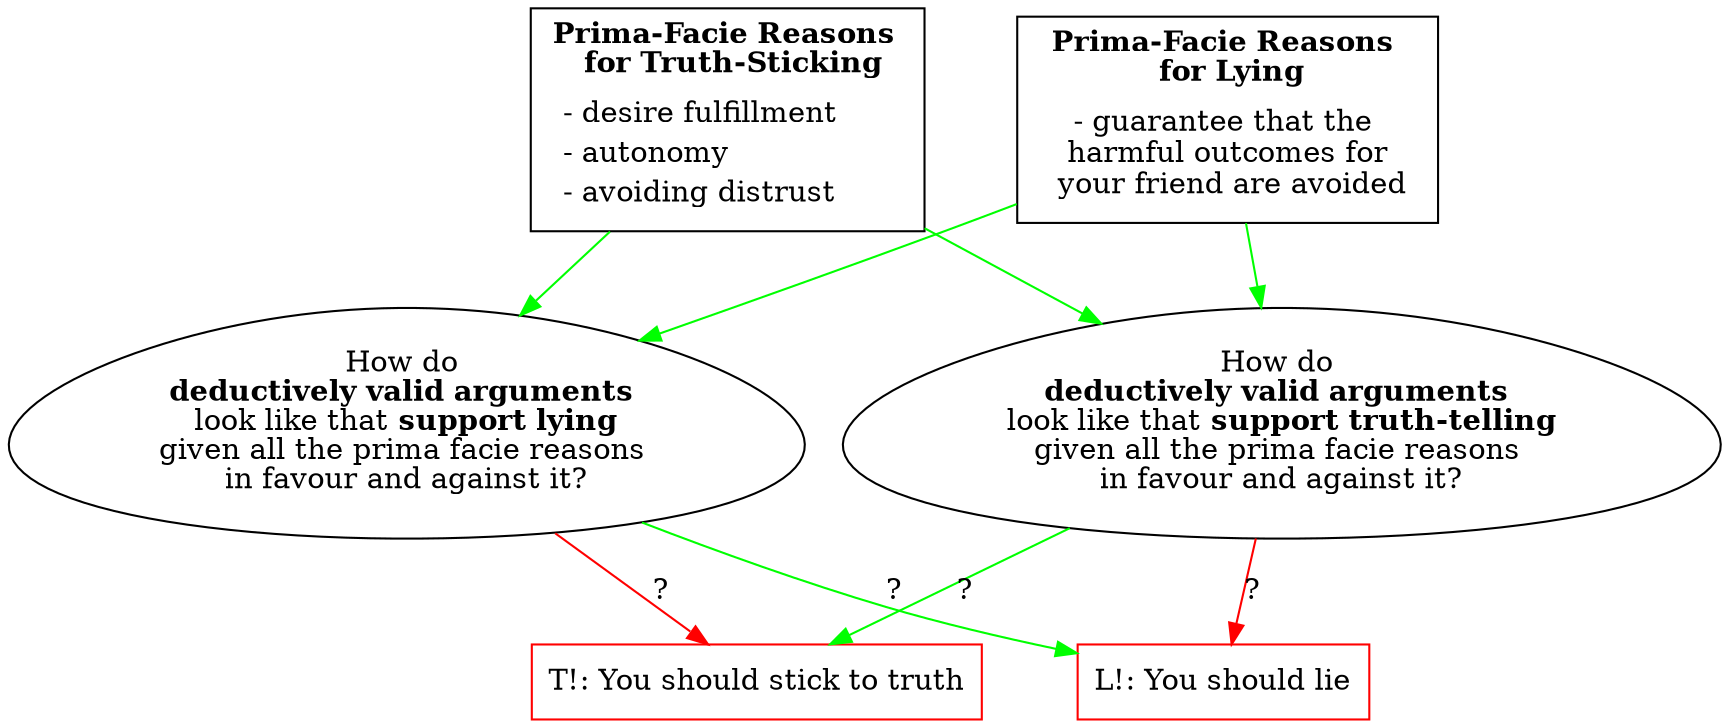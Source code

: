 digraph G {
  /*splines="FALSE"; */

  /* Entities */
 PFRT [
    shape=box
    label=<
      <table border='0' cellborder='0' cellspacing='0'>
        <tr><td><b>Prima-Facie Reasons <br/> for Truth-Sticking</b></td></tr>
        <tr><td cellpadding='5'>
          <table border="0" cellborder='0' cellspacing='0'>
            <tr><td align="left">- desire fulfillment  </td></tr>
            <tr><td align="left">- autonomy </td></tr>
            <tr><td align="left">- avoiding distrust</td></tr>
          </table>
        </td>
        </tr>
      </table>
    >];

 PFRL [
    shape=box
    label=<
      <table border='0' cellborder='0' cellspacing='0'>
        <tr><td><b>Prima-Facie Reasons <br/> for Lying</b></td></tr>
        <tr><td cellpadding='5'>
          <table border="0" cellborder='0' cellspacing='0'>
            <tr><td align="left">- guarantee that the <br/> harmful outcomes for <br/> your friend are avoided</td></tr>
          </table>
        </td>
        </tr>
      </table>
    >];

  LA [
    shape=egg
    label=<
      <table border='0' cellborder='0' cellspacing='0'>
      <tr><td cellpadding='0'>How do <br/><b>deductively valid arguments</b> <br/>look like that <b>support lying</b><br/>given all the prima facie reasons <br/>in favour and against it?</td></tr>
      </table>
      >]

   TA [
    shape=egg
    label=<
      <table border='0' cellborder='0' cellspacing='0'>
      <tr><td cellpadding="0">How do <br/><b>deductively valid arguments</b> <br/>look like that <b>support truth-telling</b><br/>given all the prima facie reasons <br/>in favour and against it?</td></tr>
      </table>
      >]
  /*A3 [label="Debunking Arguments", shape=ellipse] */

  T1 [label="T!: You should stick to truth", shape=box, color=red]
  T2 [label="L!: You should lie", shape=box, color=red]
  
  /* Relationships */
  PFRT -> {LA; TA} [color=green]
  PFRL -> {LA; TA} [color=green]

  LA -> T1[label="?", color=red]
  LA -> T2[label="?", color=green]
  TA -> T1[label="?", color=green]
  TA -> T2[label="?", color=red]

  /* Ranks */
  /* { rank=|same,min,max,# max is bottom|; shortName; }; */
}